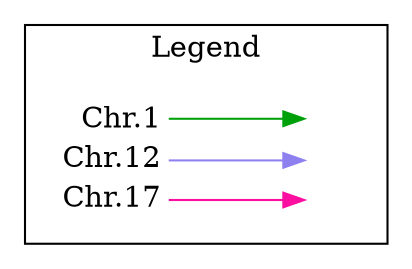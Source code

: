 digraph {
rankdir=LR
node [shape=plaintext]
subgraph cluster_01 {rank=same; key1, key2 
label = "Legend";
 key1 [label=<<table border="0" cellpadding="2" cellspacing="0" cellborder="0">[
<tr><td align="right" port="i1" >Chr.1</td></tr>
<tr><td align="right" port="i12" >Chr.12</td></tr>
<tr><td align="right" port="i17" >Chr.17</td></tr></table>>]
 key2 [label=<<table border="0" cellpadding="2" cellspacing="0" cellborder="0">[
<tr><td port="i1">&nbsp;</td></tr>
<tr><td port="i12">&nbsp;</td></tr>
<tr><td port="i17">&nbsp;</td></tr></table>>]
key1:i1:e -> key2:i1:w [color="#00A00A"]
key1:i12:e -> key2:i12:w [color="#8F80F0"]
key1:i17:e -> key2:i17:w [color="#FA0FA0"]
}
}